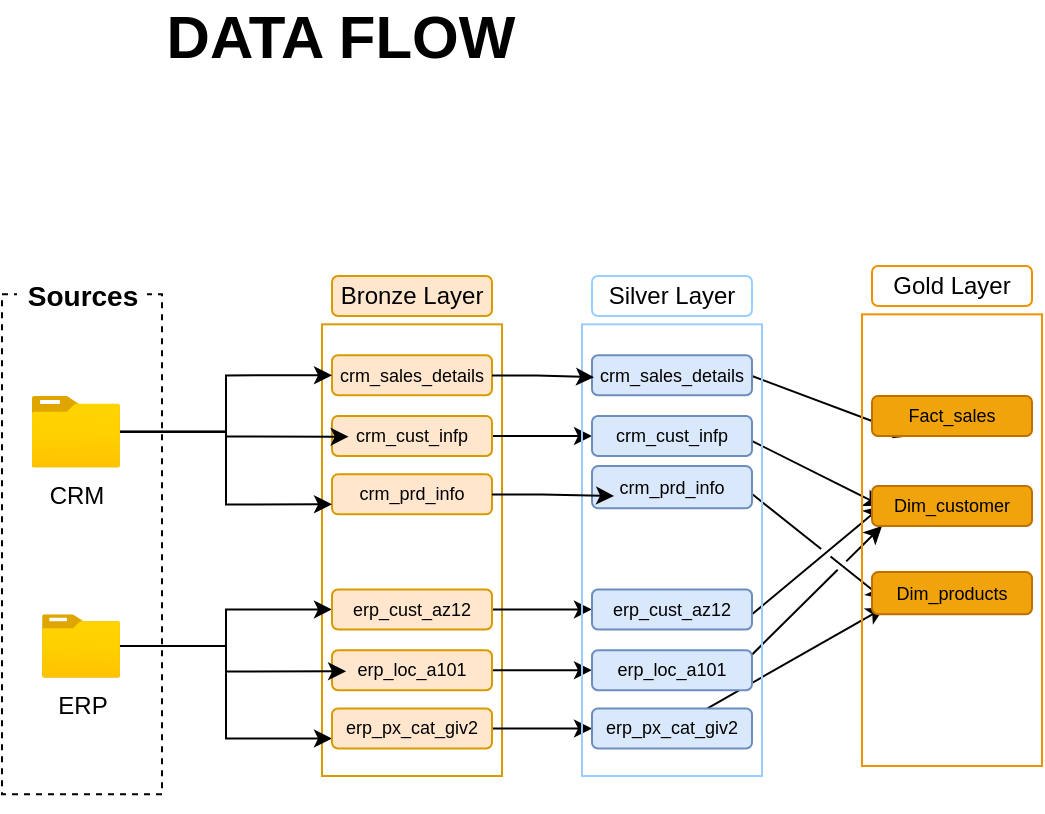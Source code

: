 <mxfile version="26.0.9">
  <diagram name="Page-1" id="bFf6Jx9LosKFPR_jXmFT">
    <mxGraphModel dx="2480" dy="496" grid="1" gridSize="10" guides="1" tooltips="1" connect="1" arrows="1" fold="1" page="1" pageScale="1" pageWidth="850" pageHeight="1100" math="0" shadow="0">
      <root>
        <mxCell id="0" />
        <mxCell id="1" parent="0" />
        <mxCell id="aS58zadtA_4LJ1IIOOMK-1" value="" style="endArrow=classic;html=1;rounded=0;jumpStyle=gap;" edge="1" parent="1">
          <mxGeometry width="50" height="50" relative="1" as="geometry">
            <mxPoint x="-670" y="225" as="sourcePoint" />
            <mxPoint x="-600" y="260" as="targetPoint" />
          </mxGeometry>
        </mxCell>
        <mxCell id="aS58zadtA_4LJ1IIOOMK-2" value="" style="endArrow=classic;html=1;rounded=0;entryX=0.077;entryY=0.838;entryDx=0;entryDy=0;entryPerimeter=0;jumpStyle=gap;" edge="1" parent="1" source="aS58zadtA_4LJ1IIOOMK-38" target="aS58zadtA_4LJ1IIOOMK-46">
          <mxGeometry width="50" height="50" relative="1" as="geometry">
            <mxPoint x="-670" y="361.26" as="sourcePoint" />
            <mxPoint x="-595" y="306.313" as="targetPoint" />
          </mxGeometry>
        </mxCell>
        <mxCell id="aS58zadtA_4LJ1IIOOMK-3" value="" style="endArrow=classic;html=1;rounded=0;jumpStyle=gap;" edge="1" parent="1">
          <mxGeometry width="50" height="50" relative="1" as="geometry">
            <mxPoint x="-665" y="314.17" as="sourcePoint" />
            <mxPoint x="-600" y="260" as="targetPoint" />
          </mxGeometry>
        </mxCell>
        <mxCell id="aS58zadtA_4LJ1IIOOMK-4" value="" style="endArrow=classic;html=1;rounded=0;entryX=0.077;entryY=0.646;entryDx=0;entryDy=0;entryPerimeter=0;jumpStyle=gap;" edge="1" parent="1" target="aS58zadtA_4LJ1IIOOMK-46">
          <mxGeometry width="50" height="50" relative="1" as="geometry">
            <mxPoint x="-670" y="250" as="sourcePoint" />
            <mxPoint x="-590" y="280" as="targetPoint" />
          </mxGeometry>
        </mxCell>
        <mxCell id="aS58zadtA_4LJ1IIOOMK-5" value="" style="endArrow=classic;html=1;rounded=0;jumpStyle=gap;" edge="1" parent="1">
          <mxGeometry width="50" height="50" relative="1" as="geometry">
            <mxPoint x="-670" y="339.24" as="sourcePoint" />
            <mxPoint x="-600" y="270" as="targetPoint" />
          </mxGeometry>
        </mxCell>
        <mxCell id="aS58zadtA_4LJ1IIOOMK-6" value="" style="endArrow=classic;html=1;rounded=0;entryX=0.25;entryY=1;entryDx=0;entryDy=0;jumpStyle=gap;" edge="1" parent="1" target="aS58zadtA_4LJ1IIOOMK-44">
          <mxGeometry width="50" height="50" relative="1" as="geometry">
            <mxPoint x="-665" y="195" as="sourcePoint" />
            <mxPoint x="-615" y="145" as="targetPoint" />
          </mxGeometry>
        </mxCell>
        <mxCell id="aS58zadtA_4LJ1IIOOMK-7" value="" style="rounded=0;whiteSpace=wrap;html=1;fillColor=none;dashed=1;" vertex="1" parent="1">
          <mxGeometry x="-1040" y="154.17" width="80" height="250" as="geometry" />
        </mxCell>
        <mxCell id="aS58zadtA_4LJ1IIOOMK-8" value="&lt;font&gt;Sources&lt;/font&gt;" style="rounded=0;whiteSpace=wrap;html=1;strokeColor=none;" vertex="1" parent="1">
          <mxGeometry x="-1032.5" y="140" width="65" height="30" as="geometry" />
        </mxCell>
        <mxCell id="aS58zadtA_4LJ1IIOOMK-9" value="&lt;font style=&quot;font-size: 14px;&quot;&gt;&lt;b style=&quot;&quot;&gt;Sources&lt;/b&gt;&lt;/font&gt;" style="rounded=0;whiteSpace=wrap;html=1;strokeColor=none;" vertex="1" parent="1">
          <mxGeometry x="-1032.5" y="140" width="65" height="30" as="geometry" />
        </mxCell>
        <mxCell id="aS58zadtA_4LJ1IIOOMK-10" value="Bronze Layer" style="rounded=1;whiteSpace=wrap;html=1;fillColor=#ffe6cc;strokeColor=#d79b00;" vertex="1" parent="1">
          <mxGeometry x="-875" y="145" width="80" height="20" as="geometry" />
        </mxCell>
        <mxCell id="aS58zadtA_4LJ1IIOOMK-11" value="" style="rounded=1;whiteSpace=wrap;html=1;fillColor=none;strokeColor=#d79b00;arcSize=0;" vertex="1" parent="1">
          <mxGeometry x="-880" y="169.17" width="90" height="225.83" as="geometry" />
        </mxCell>
        <mxCell id="aS58zadtA_4LJ1IIOOMK-12" style="edgeStyle=orthogonalEdgeStyle;rounded=0;orthogonalLoop=1;jettySize=auto;html=1;entryX=0;entryY=0.5;entryDx=0;entryDy=0;" edge="1" parent="1" source="aS58zadtA_4LJ1IIOOMK-14" target="aS58zadtA_4LJ1IIOOMK-24">
          <mxGeometry relative="1" as="geometry" />
        </mxCell>
        <mxCell id="aS58zadtA_4LJ1IIOOMK-13" style="edgeStyle=orthogonalEdgeStyle;rounded=0;orthogonalLoop=1;jettySize=auto;html=1;entryX=0;entryY=0.75;entryDx=0;entryDy=0;" edge="1" parent="1" source="aS58zadtA_4LJ1IIOOMK-14" target="aS58zadtA_4LJ1IIOOMK-28">
          <mxGeometry relative="1" as="geometry" />
        </mxCell>
        <mxCell id="aS58zadtA_4LJ1IIOOMK-14" value="ERP&lt;div&gt;&lt;br&gt;&lt;/div&gt;" style="image;aspect=fixed;html=1;points=[];align=center;fontSize=12;image=img/lib/azure2/general/Folder_Blank.svg;" vertex="1" parent="1">
          <mxGeometry x="-1020" y="314.17" width="39" height="31.65" as="geometry" />
        </mxCell>
        <mxCell id="aS58zadtA_4LJ1IIOOMK-15" style="edgeStyle=orthogonalEdgeStyle;rounded=0;orthogonalLoop=1;jettySize=auto;html=1;exitX=0.5;exitY=1;exitDx=0;exitDy=0;" edge="1" parent="1" source="aS58zadtA_4LJ1IIOOMK-7" target="aS58zadtA_4LJ1IIOOMK-7">
          <mxGeometry relative="1" as="geometry" />
        </mxCell>
        <mxCell id="aS58zadtA_4LJ1IIOOMK-16" value="crm_sales_details" style="rounded=1;whiteSpace=wrap;html=1;fillColor=#ffe6cc;strokeColor=#d79b00;fontSize=9;" vertex="1" parent="1">
          <mxGeometry x="-875" y="184.65" width="80" height="20" as="geometry" />
        </mxCell>
        <mxCell id="aS58zadtA_4LJ1IIOOMK-17" style="edgeStyle=orthogonalEdgeStyle;rounded=0;orthogonalLoop=1;jettySize=auto;html=1;" edge="1" parent="1" source="aS58zadtA_4LJ1IIOOMK-18" target="aS58zadtA_4LJ1IIOOMK-34">
          <mxGeometry relative="1" as="geometry" />
        </mxCell>
        <mxCell id="aS58zadtA_4LJ1IIOOMK-18" value="crm_cust_infp" style="rounded=1;whiteSpace=wrap;html=1;fillColor=#ffe6cc;strokeColor=#d79b00;fontSize=9;" vertex="1" parent="1">
          <mxGeometry x="-875" y="215" width="80" height="20" as="geometry" />
        </mxCell>
        <mxCell id="aS58zadtA_4LJ1IIOOMK-19" value="crm_prd_info" style="rounded=1;whiteSpace=wrap;html=1;fillColor=#ffe6cc;strokeColor=#d79b00;fontSize=9;" vertex="1" parent="1">
          <mxGeometry x="-875" y="244.17" width="80" height="20" as="geometry" />
        </mxCell>
        <mxCell id="aS58zadtA_4LJ1IIOOMK-20" style="edgeStyle=orthogonalEdgeStyle;rounded=0;orthogonalLoop=1;jettySize=auto;html=1;entryX=0;entryY=0.5;entryDx=0;entryDy=0;" edge="1" parent="1" source="aS58zadtA_4LJ1IIOOMK-22" target="aS58zadtA_4LJ1IIOOMK-16">
          <mxGeometry relative="1" as="geometry" />
        </mxCell>
        <mxCell id="aS58zadtA_4LJ1IIOOMK-21" style="edgeStyle=orthogonalEdgeStyle;rounded=0;orthogonalLoop=1;jettySize=auto;html=1;entryX=0;entryY=0.75;entryDx=0;entryDy=0;" edge="1" parent="1" source="aS58zadtA_4LJ1IIOOMK-22" target="aS58zadtA_4LJ1IIOOMK-19">
          <mxGeometry relative="1" as="geometry" />
        </mxCell>
        <mxCell id="aS58zadtA_4LJ1IIOOMK-22" value="CRM" style="image;aspect=fixed;html=1;points=[];align=center;fontSize=12;image=img/lib/azure2/general/Folder_Blank.svg;" vertex="1" parent="1">
          <mxGeometry x="-1025.14" y="205" width="44.14" height="35.81" as="geometry" />
        </mxCell>
        <mxCell id="aS58zadtA_4LJ1IIOOMK-23" style="edgeStyle=orthogonalEdgeStyle;rounded=0;orthogonalLoop=1;jettySize=auto;html=1;" edge="1" parent="1" source="aS58zadtA_4LJ1IIOOMK-24" target="aS58zadtA_4LJ1IIOOMK-36">
          <mxGeometry relative="1" as="geometry" />
        </mxCell>
        <mxCell id="aS58zadtA_4LJ1IIOOMK-24" value="erp_cust_az12" style="rounded=1;whiteSpace=wrap;html=1;fillColor=#ffe6cc;strokeColor=#d79b00;fontSize=9;" vertex="1" parent="1">
          <mxGeometry x="-875" y="301.74" width="80" height="20" as="geometry" />
        </mxCell>
        <mxCell id="aS58zadtA_4LJ1IIOOMK-25" style="edgeStyle=orthogonalEdgeStyle;rounded=0;orthogonalLoop=1;jettySize=auto;html=1;" edge="1" parent="1" source="aS58zadtA_4LJ1IIOOMK-26" target="aS58zadtA_4LJ1IIOOMK-37">
          <mxGeometry relative="1" as="geometry" />
        </mxCell>
        <mxCell id="aS58zadtA_4LJ1IIOOMK-26" value="erp_loc_a101" style="rounded=1;whiteSpace=wrap;html=1;fillColor=#ffe6cc;strokeColor=#d79b00;fontSize=9;" vertex="1" parent="1">
          <mxGeometry x="-875" y="332.09" width="80" height="20" as="geometry" />
        </mxCell>
        <mxCell id="aS58zadtA_4LJ1IIOOMK-27" style="edgeStyle=orthogonalEdgeStyle;rounded=0;orthogonalLoop=1;jettySize=auto;html=1;" edge="1" parent="1" source="aS58zadtA_4LJ1IIOOMK-28" target="aS58zadtA_4LJ1IIOOMK-38">
          <mxGeometry relative="1" as="geometry" />
        </mxCell>
        <mxCell id="aS58zadtA_4LJ1IIOOMK-28" value="erp_px_cat_giv2" style="rounded=1;whiteSpace=wrap;html=1;fillColor=#ffe6cc;strokeColor=#d79b00;fontSize=9;" vertex="1" parent="1">
          <mxGeometry x="-875" y="361.26" width="80" height="20" as="geometry" />
        </mxCell>
        <mxCell id="aS58zadtA_4LJ1IIOOMK-29" style="edgeStyle=orthogonalEdgeStyle;rounded=0;orthogonalLoop=1;jettySize=auto;html=1;entryX=0.088;entryY=0.529;entryDx=0;entryDy=0;entryPerimeter=0;" edge="1" parent="1" source="aS58zadtA_4LJ1IIOOMK-14" target="aS58zadtA_4LJ1IIOOMK-26">
          <mxGeometry relative="1" as="geometry" />
        </mxCell>
        <mxCell id="aS58zadtA_4LJ1IIOOMK-30" style="edgeStyle=orthogonalEdgeStyle;rounded=0;orthogonalLoop=1;jettySize=auto;html=1;entryX=0.104;entryY=0.517;entryDx=0;entryDy=0;entryPerimeter=0;" edge="1" parent="1" source="aS58zadtA_4LJ1IIOOMK-22" target="aS58zadtA_4LJ1IIOOMK-18">
          <mxGeometry relative="1" as="geometry" />
        </mxCell>
        <mxCell id="aS58zadtA_4LJ1IIOOMK-31" value="Silver Layer" style="rounded=1;whiteSpace=wrap;html=1;fillColor=none;strokeColor=#99CCFF;" vertex="1" parent="1">
          <mxGeometry x="-745" y="145" width="80" height="20" as="geometry" />
        </mxCell>
        <mxCell id="aS58zadtA_4LJ1IIOOMK-32" value="" style="rounded=1;whiteSpace=wrap;html=1;fillColor=none;strokeColor=#99CCFF;arcSize=0;" vertex="1" parent="1">
          <mxGeometry x="-750" y="169.17" width="90" height="225.83" as="geometry" />
        </mxCell>
        <mxCell id="aS58zadtA_4LJ1IIOOMK-33" value="crm_sales_details" style="rounded=1;whiteSpace=wrap;html=1;fillColor=#dae8fc;strokeColor=#6c8ebf;fontSize=9;" vertex="1" parent="1">
          <mxGeometry x="-745" y="184.65" width="80" height="20" as="geometry" />
        </mxCell>
        <mxCell id="aS58zadtA_4LJ1IIOOMK-34" value="crm_cust_infp" style="rounded=1;whiteSpace=wrap;html=1;fillColor=#dae8fc;strokeColor=#6c8ebf;fontSize=9;" vertex="1" parent="1">
          <mxGeometry x="-745" y="215" width="80" height="20" as="geometry" />
        </mxCell>
        <mxCell id="aS58zadtA_4LJ1IIOOMK-35" value="crm_prd_info" style="rounded=1;whiteSpace=wrap;html=1;fillColor=#dae8fc;strokeColor=#6c8ebf;fontSize=9;" vertex="1" parent="1">
          <mxGeometry x="-745" y="240" width="80" height="21.17" as="geometry" />
        </mxCell>
        <mxCell id="aS58zadtA_4LJ1IIOOMK-36" value="erp_cust_az12" style="rounded=1;whiteSpace=wrap;html=1;fillColor=#dae8fc;strokeColor=#6c8ebf;fontSize=9;" vertex="1" parent="1">
          <mxGeometry x="-745" y="301.74" width="80" height="20" as="geometry" />
        </mxCell>
        <mxCell id="aS58zadtA_4LJ1IIOOMK-37" value="erp_loc_a101" style="rounded=1;whiteSpace=wrap;html=1;fillColor=#dae8fc;strokeColor=#6c8ebf;fontSize=9;" vertex="1" parent="1">
          <mxGeometry x="-745" y="332.09" width="80" height="20" as="geometry" />
        </mxCell>
        <mxCell id="aS58zadtA_4LJ1IIOOMK-38" value="erp_px_cat_giv2" style="rounded=1;whiteSpace=wrap;html=1;fillColor=#dae8fc;strokeColor=#6c8ebf;fontSize=9;" vertex="1" parent="1">
          <mxGeometry x="-745" y="361.26" width="80" height="20" as="geometry" />
        </mxCell>
        <mxCell id="aS58zadtA_4LJ1IIOOMK-39" value="&lt;font style=&quot;font-size: 30px;&quot;&gt;&lt;b&gt;DATA FLOW&lt;/b&gt;&lt;/font&gt;" style="text;html=1;align=center;verticalAlign=middle;whiteSpace=wrap;rounded=0;" vertex="1" parent="1">
          <mxGeometry x="-1041" y="10" width="341" height="30" as="geometry" />
        </mxCell>
        <mxCell id="aS58zadtA_4LJ1IIOOMK-40" style="edgeStyle=orthogonalEdgeStyle;rounded=0;orthogonalLoop=1;jettySize=auto;html=1;entryX=0.067;entryY=0.117;entryDx=0;entryDy=0;entryPerimeter=0;" edge="1" parent="1" source="aS58zadtA_4LJ1IIOOMK-16" target="aS58zadtA_4LJ1IIOOMK-32">
          <mxGeometry relative="1" as="geometry" />
        </mxCell>
        <mxCell id="aS58zadtA_4LJ1IIOOMK-41" style="edgeStyle=orthogonalEdgeStyle;rounded=0;orthogonalLoop=1;jettySize=auto;html=1;entryX=0.138;entryY=0.709;entryDx=0;entryDy=0;entryPerimeter=0;" edge="1" parent="1" source="aS58zadtA_4LJ1IIOOMK-19" target="aS58zadtA_4LJ1IIOOMK-35">
          <mxGeometry relative="1" as="geometry" />
        </mxCell>
        <mxCell id="aS58zadtA_4LJ1IIOOMK-42" value="Gold Layer" style="rounded=1;whiteSpace=wrap;html=1;fillColor=none;strokeColor=#ED9300;fontColor=#000000;gradientColor=none;" vertex="1" parent="1">
          <mxGeometry x="-605" y="140" width="80" height="20" as="geometry" />
        </mxCell>
        <mxCell id="aS58zadtA_4LJ1IIOOMK-43" value="" style="rounded=1;whiteSpace=wrap;html=1;fillColor=none;strokeColor=#ED9300;arcSize=0;fontColor=#000000;gradientColor=none;" vertex="1" parent="1">
          <mxGeometry x="-610" y="164.17" width="90" height="225.83" as="geometry" />
        </mxCell>
        <mxCell id="aS58zadtA_4LJ1IIOOMK-44" value="Fact_sales" style="rounded=1;whiteSpace=wrap;html=1;fillColor=#f0a30a;strokeColor=#BD7000;fontSize=9;fontColor=#000000;" vertex="1" parent="1">
          <mxGeometry x="-605" y="205" width="80" height="20" as="geometry" />
        </mxCell>
        <mxCell id="aS58zadtA_4LJ1IIOOMK-45" value="Dim_customer" style="rounded=1;whiteSpace=wrap;html=1;fillColor=#f0a30a;strokeColor=#BD7000;fontSize=9;fontColor=#000000;" vertex="1" parent="1">
          <mxGeometry x="-605" y="250" width="80" height="20" as="geometry" />
        </mxCell>
        <mxCell id="aS58zadtA_4LJ1IIOOMK-46" value="Dim_products" style="rounded=1;whiteSpace=wrap;html=1;fillColor=#f0a30a;strokeColor=#BD7000;fontSize=9;fontColor=#000000;" vertex="1" parent="1">
          <mxGeometry x="-605" y="293" width="80" height="21.17" as="geometry" />
        </mxCell>
      </root>
    </mxGraphModel>
  </diagram>
</mxfile>
